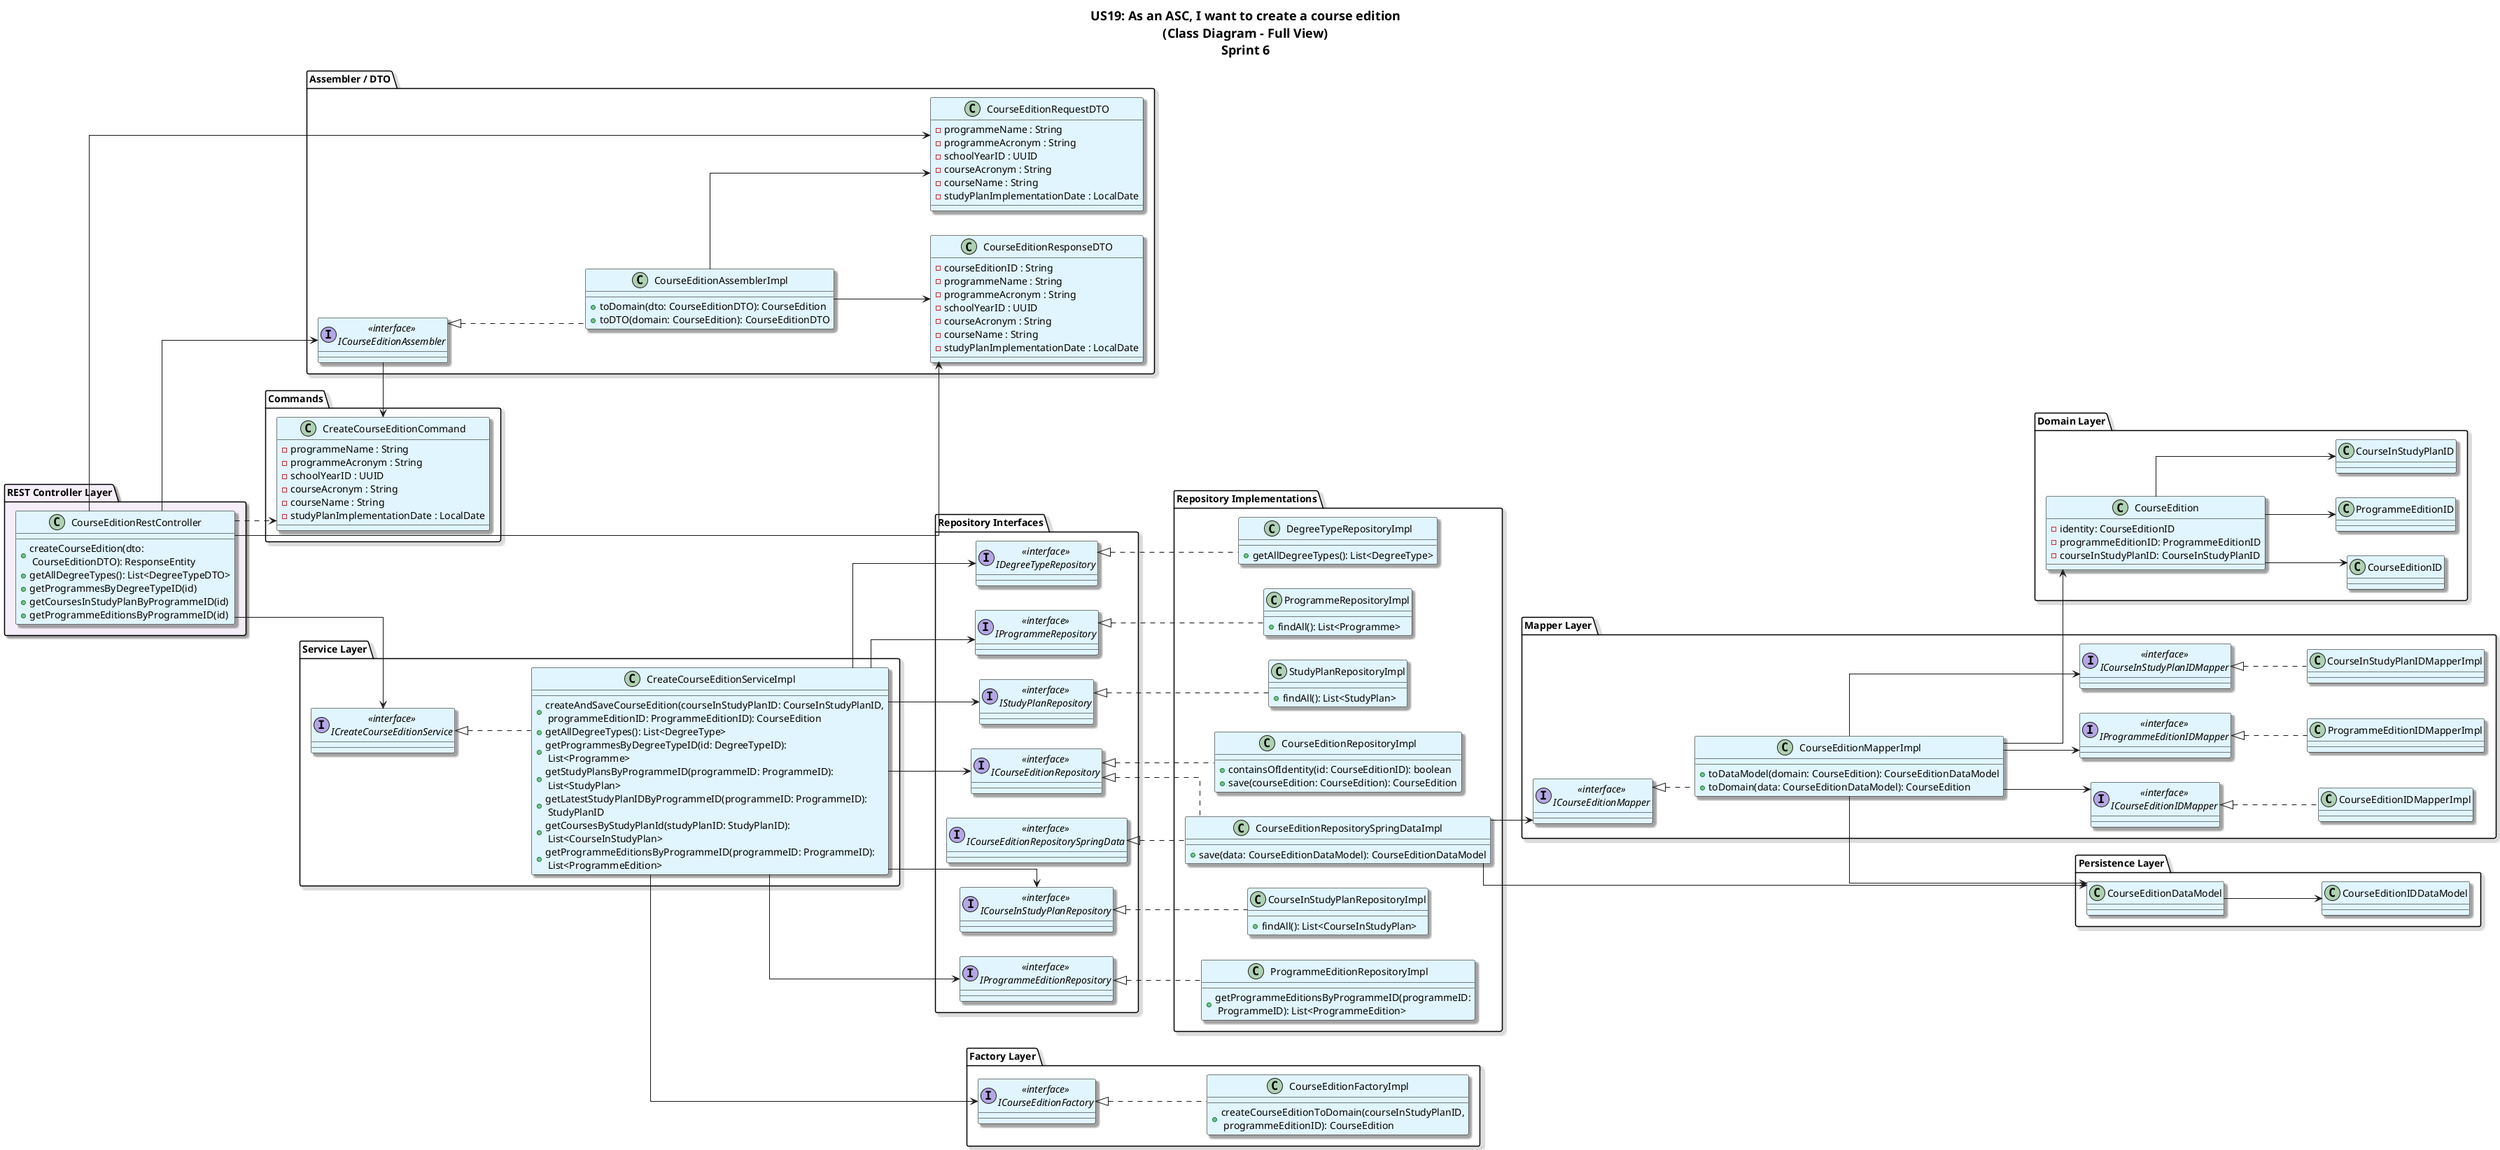 @startuml
title: US19: As an ASC, I want to create a course edition\n(Class Diagram - Full View)\nSprint 6

' ========== SETTINGS ==========
skinparam classBackgroundColor #E1F5FE
skinparam titleFontSize 18
skinparam linetype ortho
skinparam LegendBackgroundColor white
skinparam LegendBorderColor white
skinparam classFontSize 14
skinparam shadowing true
skinparam rectangle {
  RoundCorner 20
}
skinparam classBorderColor Black
left to right direction

package "REST Controller Layer" #F5EEF8 {
  class CourseEditionRestController {
    +createCourseEdition(dto:\n CourseEditionDTO): ResponseEntity
    +getAllDegreeTypes(): List<DegreeTypeDTO>
    +getProgrammesByDegreeTypeID(id)
    +getCoursesInStudyPlanByProgrammeID(id)
    +getProgrammeEditionsByProgrammeID(id)
  }
}

package "Service Layer" {
  interface "<<interface>>\nICreateCourseEditionService" as ICreateCourseEditionService
  class CreateCourseEditionServiceImpl {
    +createAndSaveCourseEdition(courseInStudyPlanID: CourseInStudyPlanID,\n programmeEditionID: ProgrammeEditionID): CourseEdition
    +getAllDegreeTypes(): List<DegreeType>
    +getProgrammesByDegreeTypeID(id: DegreeTypeID):\n List<Programme>
    +getStudyPlansByProgrammeID(programmeID: ProgrammeID):\n List<StudyPlan>
    +getLatestStudyPlanIDByProgrammeID(programmeID: ProgrammeID):\n StudyPlanID
    +getCoursesByStudyPlanId(studyPlanID: StudyPlanID):\n List<CourseInStudyPlan>
    +getProgrammeEditionsByProgrammeID(programmeID: ProgrammeID):\n List<ProgrammeEdition>
  }
}

package "Assembler / DTO" {
  interface "<<interface>>\nICourseEditionAssembler" as ICourseEditionAssembler
  class CourseEditionAssemblerImpl {
    +toDomain(dto: CourseEditionDTO): CourseEdition
    +toDTO(domain: CourseEdition): CourseEditionDTO
  }

  class CourseEditionRequestDTO {
    - programmeName : String
    - programmeAcronym : String
    - schoolYearID : UUID
    - courseAcronym : String
    - courseName : String
    - studyPlanImplementationDate : LocalDate
  }

  class CourseEditionResponseDTO {
    - courseEditionID : String
    - programmeName : String
    - programmeAcronym : String
    - schoolYearID : UUID
    - courseAcronym : String
    - courseName : String
    - studyPlanImplementationDate : LocalDate
  }
}

package "Commands" {
class CreateCourseEditionCommand {
    - programmeName : String
    - programmeAcronym : String
    - schoolYearID : UUID
    - courseAcronym : String
    - courseName : String
    - studyPlanImplementationDate : LocalDate
}
}

package "Domain Layer" {
  class CourseEdition {
    -identity: CourseEditionID
    -programmeEditionID: ProgrammeEditionID
    -courseInStudyPlanID: CourseInStudyPlanID
  }

  class CourseEditionID
  class ProgrammeEditionID
  class CourseInStudyPlanID
}

package "Factory Layer" {
  interface "<<interface>>\nICourseEditionFactory" as ICourseEditionFactory
  class CourseEditionFactoryImpl {
    +createCourseEditionToDomain(courseInStudyPlanID,\n programmeEditionID): CourseEdition
  }
}

package "Mapper Layer" {
  interface "<<interface>>\nICourseEditionMapper" as ICourseEditionMapper
  class CourseEditionMapperImpl {
    +toDataModel(domain: CourseEdition): CourseEditionDataModel
    +toDomain(data: CourseEditionDataModel): CourseEdition
  }

  interface "<<interface>>\nICourseEditionIDMapper" as ICourseEditionIDMapper
  interface "<<interface>>\nIProgrammeEditionIDMapper" as IProgrammeEditionIDMapper
  interface "<<interface>>\nICourseInStudyPlanIDMapper" as ICourseInStudyPlanIDMapper

  class CourseEditionIDMapperImpl
  class ProgrammeEditionIDMapperImpl
  class CourseInStudyPlanIDMapperImpl
}

package "Persistence Layer" {
  class CourseEditionDataModel
  class CourseEditionIDDataModel
}

package "Repository Interfaces" {
  interface "<<interface>>\nICourseEditionRepository" as ICourseEditionRepository

  interface "<<interface>>\nIDegreeTypeRepository" as IDegreeTypeRepository

  interface "<<interface>>\nIProgrammeRepository" as IProgrammeRepository


  interface "<<interface>>\nIStudyPlanRepository" as IStudyPlanRepository

  interface "<<interface>>\nICourseInStudyPlanRepository" as ICourseInStudyPlanRepository

  interface "<<interface>>\nIProgrammeEditionRepository" as IProgrammeEditionRepository

  interface "<<interface>>\nICourseEditionRepositorySpringData" as ICourseEditionRepositorySpringData
  }

  package "Repository Implementations"{


  class CourseEditionRepositoryImpl {
    +containsOfIdentity(id: CourseEditionID): boolean
    +save(courseEdition: CourseEdition): CourseEdition
  }

  class DegreeTypeRepositoryImpl {
    +getAllDegreeTypes(): List<DegreeType>
  }

  class ProgrammeRepositoryImpl {
    +findAll(): List<Programme>
  }

  class StudyPlanRepositoryImpl {
    +findAll(): List<StudyPlan>
  }

  class CourseInStudyPlanRepositoryImpl {
    +findAll(): List<CourseInStudyPlan>
  }

  class ProgrammeEditionRepositoryImpl {
    +getProgrammeEditionsByProgrammeID(programmeID:\n ProgrammeID): List<ProgrammeEdition>
  }

  class CourseEditionRepositorySpringDataImpl {
    +save(data: CourseEditionDataModel): CourseEditionDataModel
  }
}

' Relationships
CourseEditionRestController --> ICreateCourseEditionService
ICreateCourseEditionService <|.. CreateCourseEditionServiceImpl

CourseEditionRestController --> ICourseEditionAssembler
ICourseEditionAssembler <|.. CourseEditionAssemblerImpl

CreateCourseEditionServiceImpl --> ICourseEditionFactory
ICourseEditionFactory <|.. CourseEditionFactoryImpl

CourseEditionRepositorySpringDataImpl --> ICourseEditionMapper
ICourseEditionMapper <|.. CourseEditionMapperImpl

CreateCourseEditionServiceImpl --> ICourseEditionRepository
ICourseEditionRepository <|.. CourseEditionRepositoryImpl
ICourseEditionRepository <|.. CourseEditionRepositorySpringDataImpl

CreateCourseEditionServiceImpl --> IDegreeTypeRepository
IDegreeTypeRepository <|.. DegreeTypeRepositoryImpl

CreateCourseEditionServiceImpl --> IProgrammeRepository
IProgrammeRepository <|.. ProgrammeRepositoryImpl

CreateCourseEditionServiceImpl --> ICourseInStudyPlanRepository
ICourseInStudyPlanRepository <|.. CourseInStudyPlanRepositoryImpl

CreateCourseEditionServiceImpl --> IProgrammeEditionRepository
IProgrammeEditionRepository <|.. ProgrammeEditionRepositoryImpl

CreateCourseEditionServiceImpl --> IStudyPlanRepository
IStudyPlanRepository <|.. StudyPlanRepositoryImpl

CourseEditionMapperImpl --> ICourseEditionIDMapper
CourseEditionMapperImpl --> IProgrammeEditionIDMapper
CourseEditionMapperImpl --> ICourseInStudyPlanIDMapper

ICourseInStudyPlanIDMapper <|.. CourseInStudyPlanIDMapperImpl
IProgrammeEditionIDMapper <|.. ProgrammeEditionIDMapperImpl

ICourseEditionIDMapper <|.. CourseEditionIDMapperImpl


CourseEditionMapperImpl --> CourseEditionDataModel
CourseEditionMapperImpl --> CourseEdition

CourseEdition --> CourseEditionID
CourseEdition --> ProgrammeEditionID
CourseEdition --> CourseInStudyPlanID
CourseEditionDataModel --> CourseEditionIDDataModel

CourseEditionRepositorySpringDataImpl --> CourseEditionDataModel

ICourseEditionRepositorySpringData <|.. CourseEditionRepositorySpringDataImpl

CourseEditionRestController --> CourseEditionRequestDTO
CourseEditionRestController --> CourseEditionResponseDTO
CourseEditionAssemblerImpl --> CourseEditionRequestDTO
CourseEditionAssemblerImpl --> CourseEditionResponseDTO

ICourseEditionAssembler -> CreateCourseEditionCommand
CourseEditionRestController ..> CreateCourseEditionCommand

@enduml
